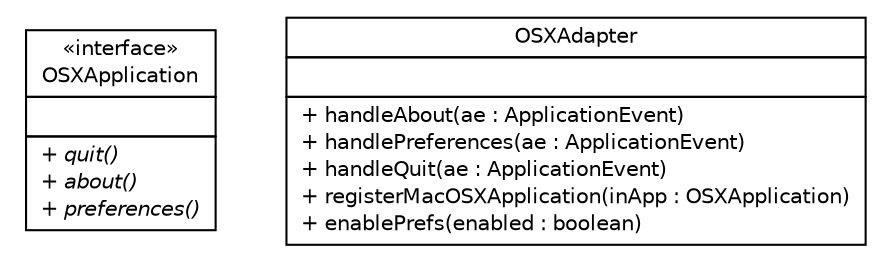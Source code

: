 #!/usr/local/bin/dot
#
# Class diagram 
# Generated by UMLGraph version R5_6 (http://www.umlgraph.org/)
#

digraph G {
	edge [fontname="Helvetica",fontsize=10,labelfontname="Helvetica",labelfontsize=10];
	node [fontname="Helvetica",fontsize=10,shape=plaintext];
	nodesep=0.25;
	ranksep=0.5;
	// sorcer.ssb.osx.OSXApplication
	c71408 [label=<<table title="sorcer.ssb.osx.OSXApplication" border="0" cellborder="1" cellspacing="0" cellpadding="2" port="p" href="./OSXApplication.html">
		<tr><td><table border="0" cellspacing="0" cellpadding="1">
<tr><td align="center" balign="center"> &#171;interface&#187; </td></tr>
<tr><td align="center" balign="center"> OSXApplication </td></tr>
		</table></td></tr>
		<tr><td><table border="0" cellspacing="0" cellpadding="1">
<tr><td align="left" balign="left">  </td></tr>
		</table></td></tr>
		<tr><td><table border="0" cellspacing="0" cellpadding="1">
<tr><td align="left" balign="left"><font face="Helvetica-Oblique" point-size="10.0"> + quit() </font></td></tr>
<tr><td align="left" balign="left"><font face="Helvetica-Oblique" point-size="10.0"> + about() </font></td></tr>
<tr><td align="left" balign="left"><font face="Helvetica-Oblique" point-size="10.0"> + preferences() </font></td></tr>
		</table></td></tr>
		</table>>, URL="./OSXApplication.html", fontname="Helvetica", fontcolor="black", fontsize=10.0];
	// sorcer.ssb.osx.OSXAdapter
	c71409 [label=<<table title="sorcer.ssb.osx.OSXAdapter" border="0" cellborder="1" cellspacing="0" cellpadding="2" port="p" href="./OSXAdapter.html">
		<tr><td><table border="0" cellspacing="0" cellpadding="1">
<tr><td align="center" balign="center"> OSXAdapter </td></tr>
		</table></td></tr>
		<tr><td><table border="0" cellspacing="0" cellpadding="1">
<tr><td align="left" balign="left">  </td></tr>
		</table></td></tr>
		<tr><td><table border="0" cellspacing="0" cellpadding="1">
<tr><td align="left" balign="left"> + handleAbout(ae : ApplicationEvent) </td></tr>
<tr><td align="left" balign="left"> + handlePreferences(ae : ApplicationEvent) </td></tr>
<tr><td align="left" balign="left"> + handleQuit(ae : ApplicationEvent) </td></tr>
<tr><td align="left" balign="left"> + registerMacOSXApplication(inApp : OSXApplication) </td></tr>
<tr><td align="left" balign="left"> + enablePrefs(enabled : boolean) </td></tr>
		</table></td></tr>
		</table>>, URL="./OSXAdapter.html", fontname="Helvetica", fontcolor="black", fontsize=10.0];
}

